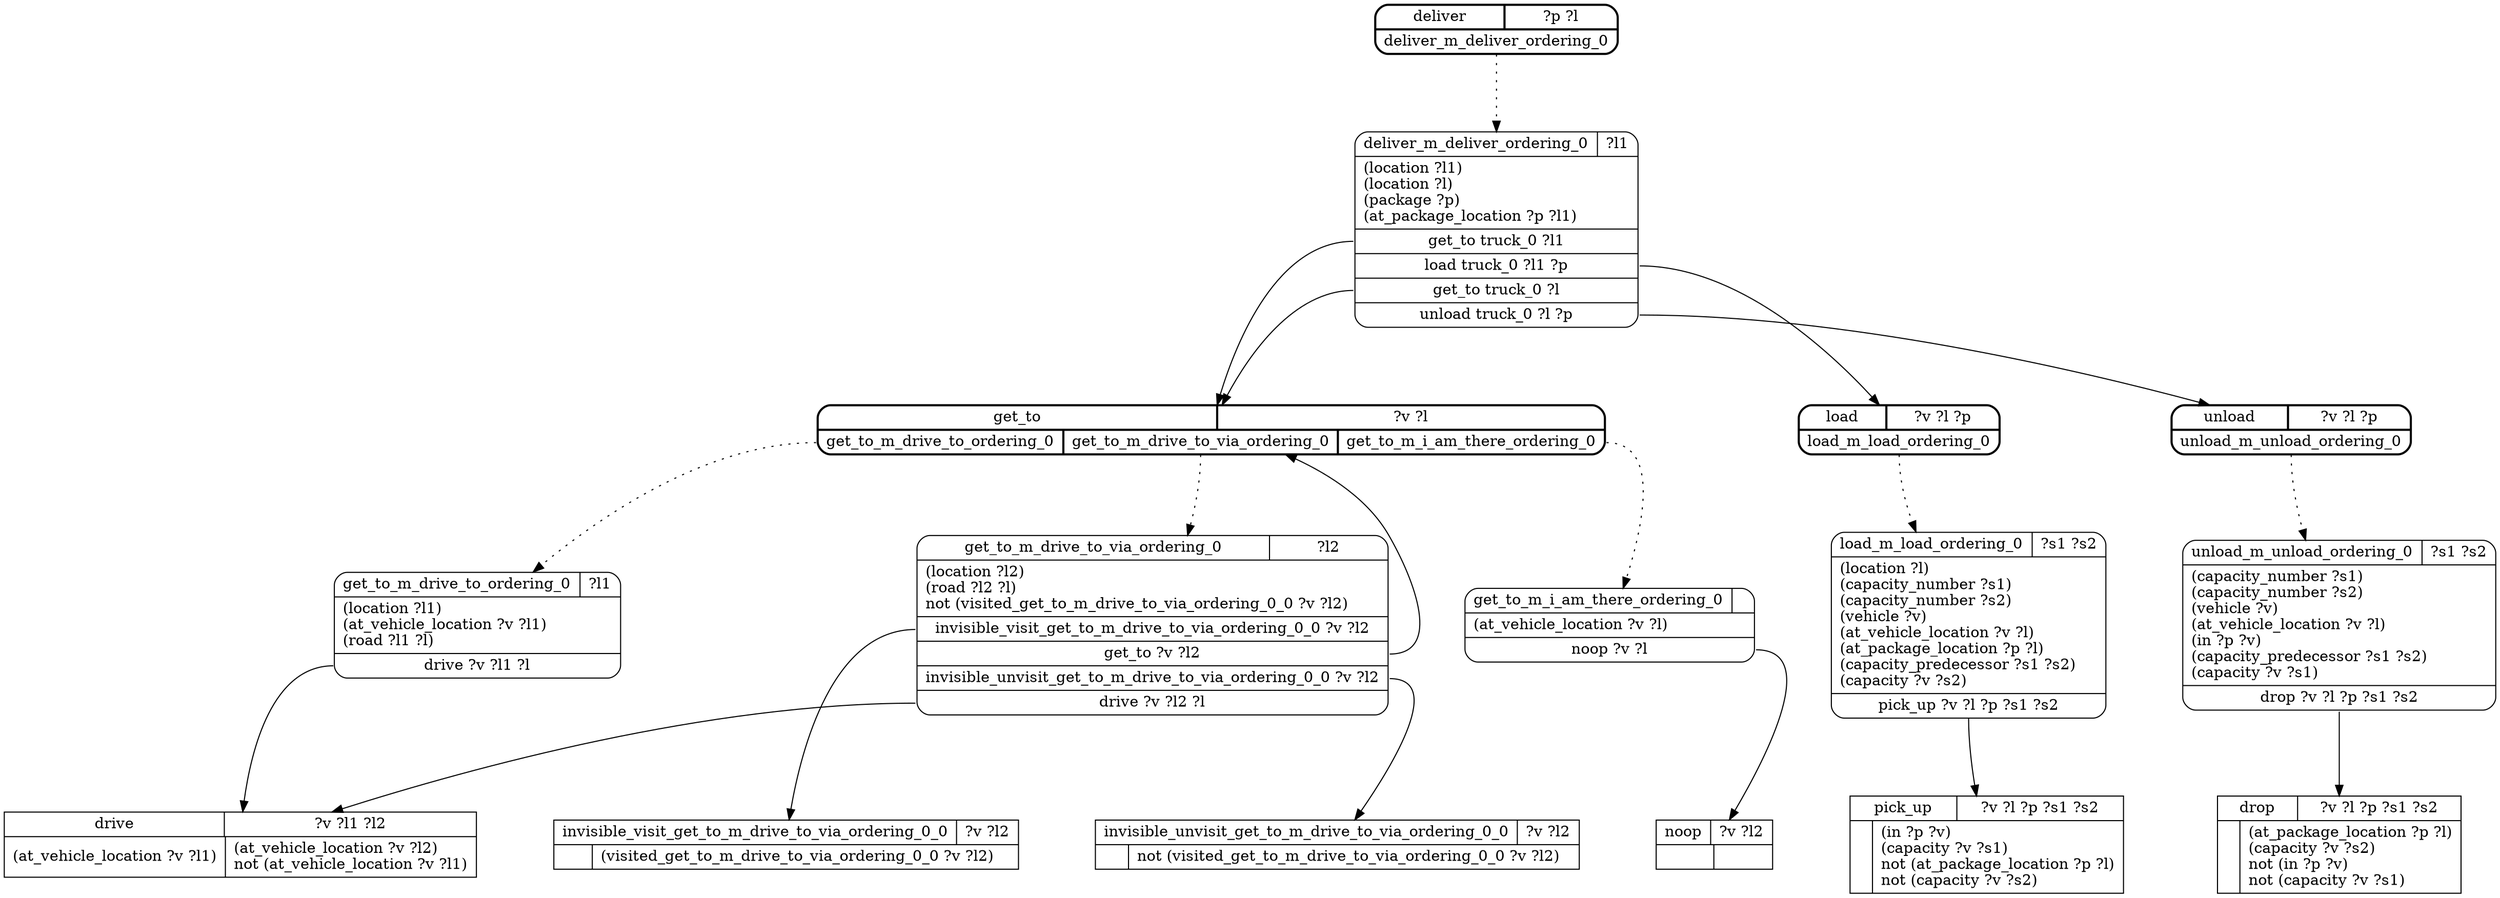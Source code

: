 // Generated by Hype
digraph "domain_htn" {
  nodesep=1
  ranksep=1
  // Operators
  node [shape=record]
  "drive" [
    label="{{\N|?v ?l1 ?l2}|{(at_vehicle_location ?v ?l1)\l|(at_vehicle_location ?v ?l2)\lnot (at_vehicle_location ?v ?l1)\l}}"
  ]
  "noop" [
    label="{{\N|?v ?l2}|{|}}"
  ]
  "pick_up" [
    label="{{\N|?v ?l ?p ?s1 ?s2}|{|(in ?p ?v)\l(capacity ?v ?s1)\lnot (at_package_location ?p ?l)\lnot (capacity ?v ?s2)\l}}"
  ]
  "drop" [
    label="{{\N|?v ?l ?p ?s1 ?s2}|{|(at_package_location ?p ?l)\l(capacity ?v ?s2)\lnot (in ?p ?v)\lnot (capacity ?v ?s1)\l}}"
  ]
  "invisible_visit_get_to_m_drive_to_via_ordering_0_0" [
    label="{{\N|?v ?l2}|{|(visited_get_to_m_drive_to_via_ordering_0_0 ?v ?l2)\l}}"
  ]
  "invisible_unvisit_get_to_m_drive_to_via_ordering_0_0" [
    label="{{\N|?v ?l2}|{|not (visited_get_to_m_drive_to_via_ordering_0_0 ?v ?l2)\l}}"
  ]
  // Methods
  node [shape=Mrecord]
  "deliver" [
    style=bold
    label="{{\N|?p ?l}|{<0>deliver_m_deliver_ordering_0}}"
  ]
  "deliver_m_deliver_ordering_0" [
    label="{{\N|?l1}|(location ?l1)\l(location ?l)\l(package ?p)\l(at_package_location ?p ?l1)\l|<0>get_to truck_0 ?l1|<1>load truck_0 ?l1 ?p|<2>get_to truck_0 ?l|<3>unload truck_0 ?l ?p}"
  ]
  "deliver":0 -> "deliver_m_deliver_ordering_0" [style=dotted]
  "deliver_m_deliver_ordering_0":0 -> "get_to"
  "deliver_m_deliver_ordering_0":1 -> "load"
  "deliver_m_deliver_ordering_0":2 -> "get_to"
  "deliver_m_deliver_ordering_0":3 -> "unload"
  "get_to" [
    style=bold
    label="{{\N|?v ?l}|{<0>get_to_m_drive_to_ordering_0|<1>get_to_m_drive_to_via_ordering_0|<2>get_to_m_i_am_there_ordering_0}}"
  ]
  "get_to_m_drive_to_ordering_0" [
    label="{{\N|?l1}|(location ?l1)\l(at_vehicle_location ?v ?l1)\l(road ?l1 ?l)\l|<0>drive ?v ?l1 ?l}"
  ]
  "get_to":0 -> "get_to_m_drive_to_ordering_0" [style=dotted]
  "get_to_m_drive_to_ordering_0":0 -> "drive"
  "get_to_m_drive_to_via_ordering_0" [
    label="{{\N|?l2}|(location ?l2)\l(road ?l2 ?l)\lnot (visited_get_to_m_drive_to_via_ordering_0_0 ?v ?l2)\l|<0>invisible_visit_get_to_m_drive_to_via_ordering_0_0 ?v ?l2|<1>get_to ?v ?l2|<2>invisible_unvisit_get_to_m_drive_to_via_ordering_0_0 ?v ?l2|<3>drive ?v ?l2 ?l}"
  ]
  "get_to":1 -> "get_to_m_drive_to_via_ordering_0" [style=dotted]
  "get_to_m_drive_to_via_ordering_0":0 -> "invisible_visit_get_to_m_drive_to_via_ordering_0_0"
  "get_to_m_drive_to_via_ordering_0":1 -> "get_to"
  "get_to_m_drive_to_via_ordering_0":2 -> "invisible_unvisit_get_to_m_drive_to_via_ordering_0_0"
  "get_to_m_drive_to_via_ordering_0":3 -> "drive"
  "get_to_m_i_am_there_ordering_0" [
    label="{{\N|}|(at_vehicle_location ?v ?l)\l|<0>noop ?v ?l}"
  ]
  "get_to":2 -> "get_to_m_i_am_there_ordering_0" [style=dotted]
  "get_to_m_i_am_there_ordering_0":0 -> "noop"
  "load" [
    style=bold
    label="{{\N|?v ?l ?p}|{<0>load_m_load_ordering_0}}"
  ]
  "load_m_load_ordering_0" [
    label="{{\N|?s1 ?s2}|(location ?l)\l(capacity_number ?s1)\l(capacity_number ?s2)\l(vehicle ?v)\l(at_vehicle_location ?v ?l)\l(at_package_location ?p ?l)\l(capacity_predecessor ?s1 ?s2)\l(capacity ?v ?s2)\l|<0>pick_up ?v ?l ?p ?s1 ?s2}"
  ]
  "load":0 -> "load_m_load_ordering_0" [style=dotted]
  "load_m_load_ordering_0":0 -> "pick_up"
  "unload" [
    style=bold
    label="{{\N|?v ?l ?p}|{<0>unload_m_unload_ordering_0}}"
  ]
  "unload_m_unload_ordering_0" [
    label="{{\N|?s1 ?s2}|(capacity_number ?s1)\l(capacity_number ?s2)\l(vehicle ?v)\l(at_vehicle_location ?v ?l)\l(in ?p ?v)\l(capacity_predecessor ?s1 ?s2)\l(capacity ?v ?s1)\l|<0>drop ?v ?l ?p ?s1 ?s2}"
  ]
  "unload":0 -> "unload_m_unload_ordering_0" [style=dotted]
  "unload_m_unload_ordering_0":0 -> "drop"
}
